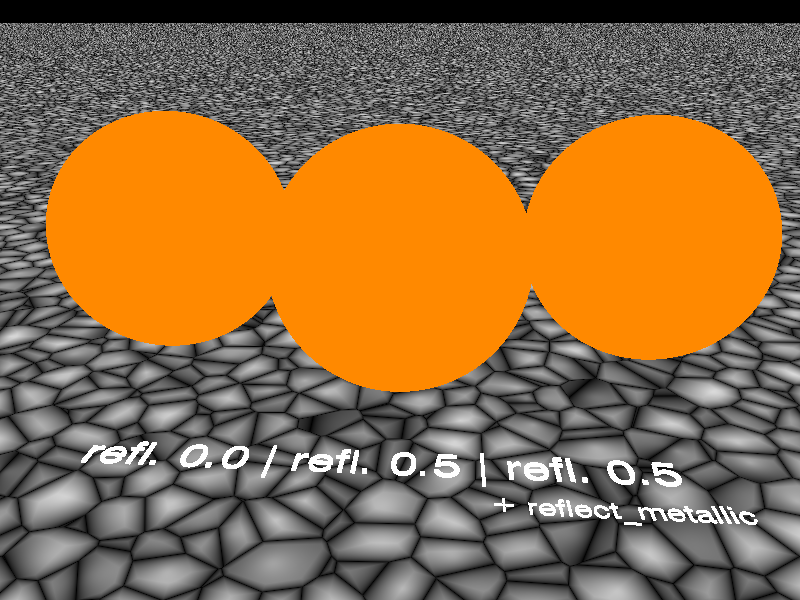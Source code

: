 // This work is licensed under the Creative Commons Attribution 3.0 Unported License.
// To view a copy of this license, visit http://creativecommons.org/licenses/by/3.0/
// or send a letter to Creative Commons, 444 Castro Street, Suite 900, Mountain View,
// California, 94041, USA.

// Persistence Of Vision raytracer sample file.
// This file demonstrates the effect of metallic reflection,
// formerly controlled by the "reflect_metallic" keyword
//
// -w320 -h240
// -w800 -h600 +a0.3

#version 3.6;

global_settings {
  assumed_gamma 1.0 
  max_trace_level 5
}

#include "colors.inc"

camera {
	location <15,8,1>
	angle    60  
        right    x*image_width/image_height
	look_at  <0,2,0>
}

fog {Blue+Gray70 distance 700}

plane {y, 0
	pigment {crackle
		color_map {
			[0 Black]
			[1 Gray80]
		}
	}
}

sphere {<-2,3,-6>,3 pigment {OrangeRed} finish {reflection {0.0}}}
sphere {<0,3,0>,3   pigment {OrangeRed} finish {reflection {0.5}}}
sphere {<-2,3,6>,3  pigment {OrangeRed} finish {reflection {0.5 metallic}}}

text {ttf "cyrvetic.ttf","refl. 0.0 | refl. 0.5 | refl. 0.5",.1,0
	rotate <0,-90,90>
	translate <4,.05,-6>
	pigment {White}
}
text {ttf "cyrvetic.ttf","+ reflect_metallic",.1,0
	scale .6
	rotate <0,-90,90>
	translate <5,.03,2>
	pigment {White}
}

light_source {<400,500,300> White*2}
